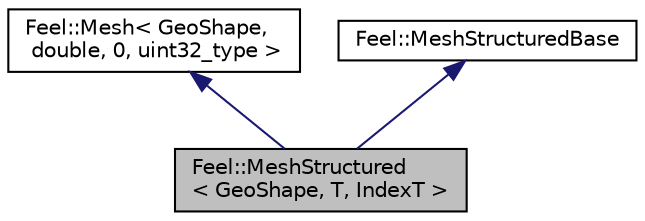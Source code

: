 digraph "Feel::MeshStructured&lt; GeoShape, T, IndexT &gt;"
{
 // LATEX_PDF_SIZE
  edge [fontname="Helvetica",fontsize="10",labelfontname="Helvetica",labelfontsize="10"];
  node [fontname="Helvetica",fontsize="10",shape=record];
  Node1 [label="Feel::MeshStructured\l\< GeoShape, T, IndexT \>",height=0.2,width=0.4,color="black", fillcolor="grey75", style="filled", fontcolor="black",tooltip=" "];
  Node2 -> Node1 [dir="back",color="midnightblue",fontsize="10",style="solid",fontname="Helvetica"];
  Node2 [label="Feel::Mesh\< GeoShape,\l double, 0, uint32_type \>",height=0.2,width=0.4,color="black", fillcolor="white", style="filled",URL="$classFeel_1_1Mesh.html",tooltip=" "];
  Node3 -> Node1 [dir="back",color="midnightblue",fontsize="10",style="solid",fontname="Helvetica"];
  Node3 [label="Feel::MeshStructuredBase",height=0.2,width=0.4,color="black", fillcolor="white", style="filled",URL="$structFeel_1_1MeshStructuredBase.html",tooltip="Structured mesh class."];
}
